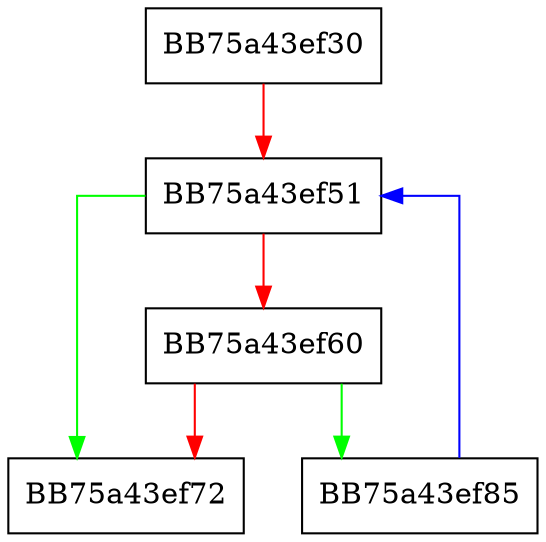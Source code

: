 digraph search {
  node [shape="box"];
  graph [splines=ortho];
  BB75a43ef30 -> BB75a43ef51 [color="red"];
  BB75a43ef51 -> BB75a43ef72 [color="green"];
  BB75a43ef51 -> BB75a43ef60 [color="red"];
  BB75a43ef60 -> BB75a43ef85 [color="green"];
  BB75a43ef60 -> BB75a43ef72 [color="red"];
  BB75a43ef85 -> BB75a43ef51 [color="blue"];
}